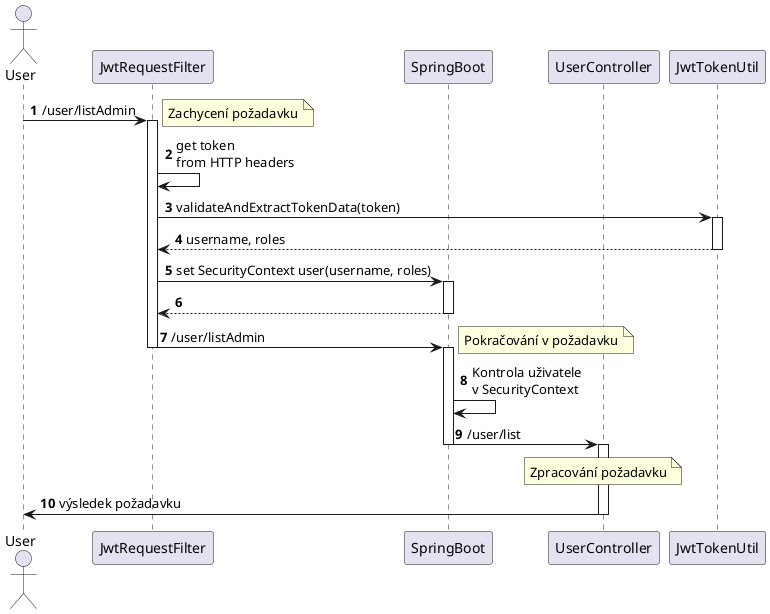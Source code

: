 @startuml
'https://plantuml.com/sequence-diagram

autonumber
actor User as u
participant "JwtRequestFilter" as f
participant "SpringBoot" as ss
participant UserController as uc
participant JwtTokenUtil as t

u -> f : /user/listAdmin
note right: Zachycení požadavku
activate f
f -> f : get token\nfrom HTTP headers
f -> t : validateAndExtractTokenData(token)
activate t
t --> f : username, roles
deactivate t
f -> ss : set SecurityContext user(username, roles)
activate ss
ss --> f
deactivate ss
f -> ss : /user/listAdmin
note right: Pokračování v požadavku
deactivate f
activate ss
ss -> ss : Kontrola uživatele\nv SecurityContext
ss -> uc : /user/list
deactivate ss
activate uc
note over uc: Zpracování požadavku
uc -> u : výsledek požadavku
deactivate uc

@enduml
